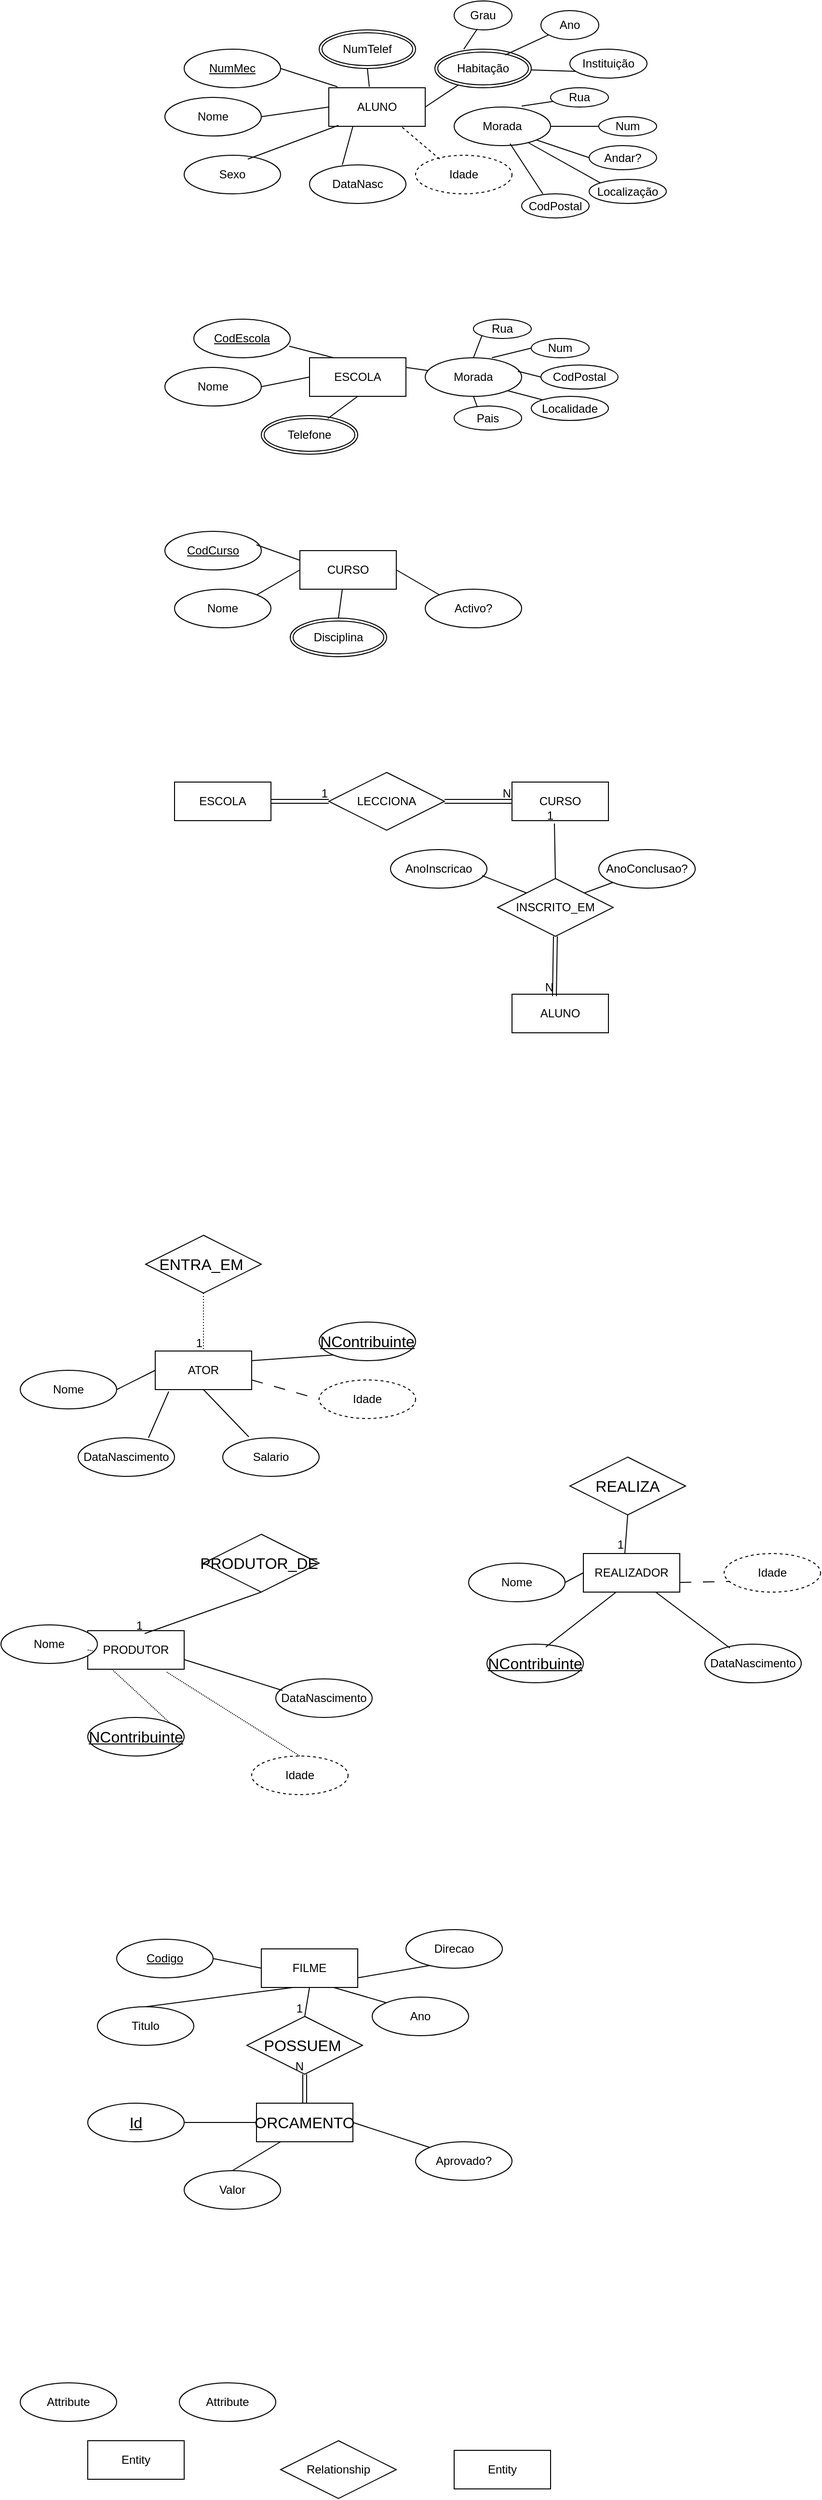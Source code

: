 <mxfile version="24.7.17">
  <diagram name="Página-1" id="747kYmP7P1TnrGPusPLh">
    <mxGraphModel dx="1194" dy="760" grid="1" gridSize="10" guides="1" tooltips="1" connect="1" arrows="1" fold="1" page="1" pageScale="1" pageWidth="827" pageHeight="1169" math="0" shadow="0">
      <root>
        <mxCell id="0" />
        <mxCell id="1" parent="0" />
        <mxCell id="xxD-maHfD_Tf92AxqEWz-1" value="ALUNO" style="whiteSpace=wrap;html=1;align=center;" parent="1" vertex="1">
          <mxGeometry x="350" y="120" width="100" height="40" as="geometry" />
        </mxCell>
        <mxCell id="xxD-maHfD_Tf92AxqEWz-2" value="Nome" style="ellipse;whiteSpace=wrap;html=1;align=center;" parent="1" vertex="1">
          <mxGeometry x="180" y="130" width="100" height="40" as="geometry" />
        </mxCell>
        <mxCell id="xxD-maHfD_Tf92AxqEWz-3" value="NumMec" style="ellipse;whiteSpace=wrap;html=1;align=center;fontStyle=4;" parent="1" vertex="1">
          <mxGeometry x="200" y="80" width="100" height="40" as="geometry" />
        </mxCell>
        <mxCell id="xxD-maHfD_Tf92AxqEWz-5" value="Sexo" style="ellipse;whiteSpace=wrap;html=1;align=center;" parent="1" vertex="1">
          <mxGeometry x="200" y="190" width="100" height="40" as="geometry" />
        </mxCell>
        <mxCell id="xxD-maHfD_Tf92AxqEWz-6" value="DataNasc" style="ellipse;whiteSpace=wrap;html=1;align=center;" parent="1" vertex="1">
          <mxGeometry x="330" y="200" width="100" height="40" as="geometry" />
        </mxCell>
        <mxCell id="xxD-maHfD_Tf92AxqEWz-12" value="" style="endArrow=none;html=1;rounded=0;entryX=0;entryY=0.5;entryDx=0;entryDy=0;exitX=1;exitY=0.5;exitDx=0;exitDy=0;" parent="1" source="xxD-maHfD_Tf92AxqEWz-2" target="xxD-maHfD_Tf92AxqEWz-1" edge="1">
          <mxGeometry relative="1" as="geometry">
            <mxPoint x="260" y="180" as="sourcePoint" />
            <mxPoint x="420" y="180" as="targetPoint" />
          </mxGeometry>
        </mxCell>
        <mxCell id="xxD-maHfD_Tf92AxqEWz-14" value="" style="endArrow=none;html=1;rounded=0;exitX=0.66;exitY=0.1;exitDx=0;exitDy=0;exitPerimeter=0;entryX=0.1;entryY=0.975;entryDx=0;entryDy=0;entryPerimeter=0;" parent="1" source="xxD-maHfD_Tf92AxqEWz-5" target="xxD-maHfD_Tf92AxqEWz-1" edge="1">
          <mxGeometry relative="1" as="geometry">
            <mxPoint x="327.5" y="266" as="sourcePoint" />
            <mxPoint x="472.5" y="220" as="targetPoint" />
          </mxGeometry>
        </mxCell>
        <mxCell id="xxD-maHfD_Tf92AxqEWz-15" value="" style="endArrow=none;html=1;rounded=0;exitX=0.34;exitY=0;exitDx=0;exitDy=0;exitPerimeter=0;entryX=0.25;entryY=1;entryDx=0;entryDy=0;" parent="1" source="xxD-maHfD_Tf92AxqEWz-6" target="xxD-maHfD_Tf92AxqEWz-1" edge="1">
          <mxGeometry relative="1" as="geometry">
            <mxPoint x="519" y="220" as="sourcePoint" />
            <mxPoint x="490" y="140" as="targetPoint" />
          </mxGeometry>
        </mxCell>
        <mxCell id="xxD-maHfD_Tf92AxqEWz-16" value="" style="endArrow=none;html=1;rounded=0;entryX=0.09;entryY=-0.025;entryDx=0;entryDy=0;entryPerimeter=0;exitX=1;exitY=0.5;exitDx=0;exitDy=0;" parent="1" source="xxD-maHfD_Tf92AxqEWz-3" target="xxD-maHfD_Tf92AxqEWz-1" edge="1">
          <mxGeometry relative="1" as="geometry">
            <mxPoint x="260" y="230" as="sourcePoint" />
            <mxPoint x="271" y="150" as="targetPoint" />
          </mxGeometry>
        </mxCell>
        <mxCell id="xxD-maHfD_Tf92AxqEWz-19" value="Idade" style="ellipse;whiteSpace=wrap;html=1;align=center;dashed=1;" parent="1" vertex="1">
          <mxGeometry x="440" y="190" width="100" height="40" as="geometry" />
        </mxCell>
        <mxCell id="xxD-maHfD_Tf92AxqEWz-20" value="" style="endArrow=none;html=1;rounded=0;exitX=0.25;exitY=0.1;exitDx=0;exitDy=0;exitPerimeter=0;entryX=0.75;entryY=1;entryDx=0;entryDy=0;dashed=1;" parent="1" source="xxD-maHfD_Tf92AxqEWz-19" target="xxD-maHfD_Tf92AxqEWz-1" edge="1">
          <mxGeometry relative="1" as="geometry">
            <mxPoint x="470" y="200" as="sourcePoint" />
            <mxPoint x="481" y="160" as="targetPoint" />
          </mxGeometry>
        </mxCell>
        <mxCell id="xxD-maHfD_Tf92AxqEWz-21" value="NumTelef" style="ellipse;shape=doubleEllipse;margin=3;whiteSpace=wrap;html=1;align=center;" parent="1" vertex="1">
          <mxGeometry x="340" y="60" width="100" height="40" as="geometry" />
        </mxCell>
        <mxCell id="xxD-maHfD_Tf92AxqEWz-22" value="" style="endArrow=none;html=1;rounded=0;entryX=0.42;entryY=-0.025;entryDx=0;entryDy=0;entryPerimeter=0;exitX=0.5;exitY=1;exitDx=0;exitDy=0;" parent="1" source="xxD-maHfD_Tf92AxqEWz-21" target="xxD-maHfD_Tf92AxqEWz-1" edge="1">
          <mxGeometry relative="1" as="geometry">
            <mxPoint x="400" y="110" as="sourcePoint" />
            <mxPoint x="459" y="129" as="targetPoint" />
          </mxGeometry>
        </mxCell>
        <mxCell id="xxD-maHfD_Tf92AxqEWz-23" value="Habitação" style="ellipse;shape=doubleEllipse;margin=3;whiteSpace=wrap;html=1;align=center;" parent="1" vertex="1">
          <mxGeometry x="460" y="80" width="100" height="40" as="geometry" />
        </mxCell>
        <mxCell id="xxD-maHfD_Tf92AxqEWz-24" value="Grau" style="ellipse;whiteSpace=wrap;html=1;align=center;" parent="1" vertex="1">
          <mxGeometry x="480" y="30" width="60" height="30" as="geometry" />
        </mxCell>
        <mxCell id="xxD-maHfD_Tf92AxqEWz-25" value="Ano" style="ellipse;whiteSpace=wrap;html=1;align=center;" parent="1" vertex="1">
          <mxGeometry x="570" y="40" width="60" height="30" as="geometry" />
        </mxCell>
        <mxCell id="xxD-maHfD_Tf92AxqEWz-26" value="Instituição" style="ellipse;whiteSpace=wrap;html=1;align=center;" parent="1" vertex="1">
          <mxGeometry x="600" y="80" width="80" height="30" as="geometry" />
        </mxCell>
        <mxCell id="xxD-maHfD_Tf92AxqEWz-28" value="" style="endArrow=none;html=1;rounded=0;exitX=1;exitY=0.5;exitDx=0;exitDy=0;" parent="1" source="xxD-maHfD_Tf92AxqEWz-1" target="xxD-maHfD_Tf92AxqEWz-23" edge="1">
          <mxGeometry relative="1" as="geometry">
            <mxPoint x="466" y="150" as="sourcePoint" />
            <mxPoint x="560" y="115" as="targetPoint" />
          </mxGeometry>
        </mxCell>
        <mxCell id="xxD-maHfD_Tf92AxqEWz-29" value="" style="endArrow=none;html=1;rounded=0;exitX=0.3;exitY=0;exitDx=0;exitDy=0;entryX=0.4;entryY=0.967;entryDx=0;entryDy=0;entryPerimeter=0;exitPerimeter=0;" parent="1" source="xxD-maHfD_Tf92AxqEWz-23" target="xxD-maHfD_Tf92AxqEWz-24" edge="1">
          <mxGeometry relative="1" as="geometry">
            <mxPoint x="500" y="85" as="sourcePoint" />
            <mxPoint x="530" y="62" as="targetPoint" />
          </mxGeometry>
        </mxCell>
        <mxCell id="xxD-maHfD_Tf92AxqEWz-30" value="" style="endArrow=none;html=1;rounded=0;exitX=0.73;exitY=0.15;exitDx=0;exitDy=0;exitPerimeter=0;" parent="1" source="xxD-maHfD_Tf92AxqEWz-23" target="xxD-maHfD_Tf92AxqEWz-25" edge="1">
          <mxGeometry relative="1" as="geometry">
            <mxPoint x="538" y="85" as="sourcePoint" />
            <mxPoint x="560" y="64" as="targetPoint" />
          </mxGeometry>
        </mxCell>
        <mxCell id="xxD-maHfD_Tf92AxqEWz-31" value="" style="endArrow=none;html=1;rounded=0;entryX=0.075;entryY=0.767;entryDx=0;entryDy=0;entryPerimeter=0;" parent="1" source="xxD-maHfD_Tf92AxqEWz-23" target="xxD-maHfD_Tf92AxqEWz-26" edge="1">
          <mxGeometry relative="1" as="geometry">
            <mxPoint x="543" y="135" as="sourcePoint" />
            <mxPoint x="593" y="115" as="targetPoint" />
          </mxGeometry>
        </mxCell>
        <mxCell id="xxD-maHfD_Tf92AxqEWz-32" value="Morada" style="ellipse;whiteSpace=wrap;html=1;align=center;" parent="1" vertex="1">
          <mxGeometry x="480" y="140" width="100" height="40" as="geometry" />
        </mxCell>
        <mxCell id="xxD-maHfD_Tf92AxqEWz-33" value="Rua" style="ellipse;whiteSpace=wrap;html=1;align=center;" parent="1" vertex="1">
          <mxGeometry x="580" y="120" width="60" height="20" as="geometry" />
        </mxCell>
        <mxCell id="xxD-maHfD_Tf92AxqEWz-34" value="Num" style="ellipse;whiteSpace=wrap;html=1;align=center;" parent="1" vertex="1">
          <mxGeometry x="630" y="150" width="60" height="20" as="geometry" />
        </mxCell>
        <mxCell id="xxD-maHfD_Tf92AxqEWz-35" value="Andar?" style="ellipse;whiteSpace=wrap;html=1;align=center;" parent="1" vertex="1">
          <mxGeometry x="620" y="180" width="70" height="25" as="geometry" />
        </mxCell>
        <mxCell id="xxD-maHfD_Tf92AxqEWz-37" value="" style="endArrow=none;html=1;rounded=0;exitX=0.7;exitY=-0.025;exitDx=0;exitDy=0;exitPerimeter=0;" parent="1" source="xxD-maHfD_Tf92AxqEWz-32" target="xxD-maHfD_Tf92AxqEWz-33" edge="1">
          <mxGeometry relative="1" as="geometry">
            <mxPoint x="560" y="148.5" as="sourcePoint" />
            <mxPoint x="588" y="151.5" as="targetPoint" />
          </mxGeometry>
        </mxCell>
        <mxCell id="xxD-maHfD_Tf92AxqEWz-39" value="" style="endArrow=none;html=1;rounded=0;entryX=0;entryY=0.5;entryDx=0;entryDy=0;exitX=1;exitY=0.5;exitDx=0;exitDy=0;" parent="1" source="xxD-maHfD_Tf92AxqEWz-32" target="xxD-maHfD_Tf92AxqEWz-34" edge="1">
          <mxGeometry relative="1" as="geometry">
            <mxPoint x="580" y="167" as="sourcePoint" />
            <mxPoint x="608" y="170" as="targetPoint" />
          </mxGeometry>
        </mxCell>
        <mxCell id="xxD-maHfD_Tf92AxqEWz-40" value="" style="endArrow=none;html=1;rounded=0;entryX=0;entryY=0.5;entryDx=0;entryDy=0;exitX=1;exitY=1;exitDx=0;exitDy=0;" parent="1" source="xxD-maHfD_Tf92AxqEWz-32" target="xxD-maHfD_Tf92AxqEWz-35" edge="1">
          <mxGeometry relative="1" as="geometry">
            <mxPoint x="570" y="177" as="sourcePoint" />
            <mxPoint x="598" y="180" as="targetPoint" />
          </mxGeometry>
        </mxCell>
        <mxCell id="xxD-maHfD_Tf92AxqEWz-41" value="Localização" style="ellipse;whiteSpace=wrap;html=1;align=center;" parent="1" vertex="1">
          <mxGeometry x="620" y="215" width="80" height="25" as="geometry" />
        </mxCell>
        <mxCell id="xxD-maHfD_Tf92AxqEWz-42" value="CodPostal" style="ellipse;whiteSpace=wrap;html=1;align=center;" parent="1" vertex="1">
          <mxGeometry x="550" y="230" width="70" height="25" as="geometry" />
        </mxCell>
        <mxCell id="xxD-maHfD_Tf92AxqEWz-43" value="" style="endArrow=none;html=1;rounded=0;entryX=0;entryY=0;entryDx=0;entryDy=0;exitX=0.77;exitY=0.925;exitDx=0;exitDy=0;exitPerimeter=0;" parent="1" source="xxD-maHfD_Tf92AxqEWz-32" target="xxD-maHfD_Tf92AxqEWz-41" edge="1">
          <mxGeometry relative="1" as="geometry">
            <mxPoint x="557.5" y="181" as="sourcePoint" />
            <mxPoint x="612.5" y="200" as="targetPoint" />
          </mxGeometry>
        </mxCell>
        <mxCell id="xxD-maHfD_Tf92AxqEWz-44" value="" style="endArrow=none;html=1;rounded=0;entryX=0.314;entryY=0;entryDx=0;entryDy=0;exitX=0.58;exitY=0.95;exitDx=0;exitDy=0;exitPerimeter=0;entryPerimeter=0;" parent="1" source="xxD-maHfD_Tf92AxqEWz-32" target="xxD-maHfD_Tf92AxqEWz-42" edge="1">
          <mxGeometry relative="1" as="geometry">
            <mxPoint x="560" y="205" as="sourcePoint" />
            <mxPoint x="615" y="224" as="targetPoint" />
          </mxGeometry>
        </mxCell>
        <mxCell id="xxD-maHfD_Tf92AxqEWz-45" value="ESCOLA" style="whiteSpace=wrap;html=1;align=center;" parent="1" vertex="1">
          <mxGeometry x="330" y="400" width="100" height="40" as="geometry" />
        </mxCell>
        <mxCell id="xxD-maHfD_Tf92AxqEWz-46" value="CodEscola" style="ellipse;whiteSpace=wrap;html=1;align=center;fontStyle=4;" parent="1" vertex="1">
          <mxGeometry x="210" y="360" width="100" height="40" as="geometry" />
        </mxCell>
        <mxCell id="xxD-maHfD_Tf92AxqEWz-47" value="Nome" style="ellipse;whiteSpace=wrap;html=1;align=center;" parent="1" vertex="1">
          <mxGeometry x="180" y="410" width="100" height="40" as="geometry" />
        </mxCell>
        <mxCell id="xxD-maHfD_Tf92AxqEWz-48" value="Telefone" style="ellipse;shape=doubleEllipse;margin=3;whiteSpace=wrap;html=1;align=center;" parent="1" vertex="1">
          <mxGeometry x="280" y="460" width="100" height="40" as="geometry" />
        </mxCell>
        <mxCell id="xxD-maHfD_Tf92AxqEWz-49" value="Morada" style="ellipse;whiteSpace=wrap;html=1;align=center;" parent="1" vertex="1">
          <mxGeometry x="450" y="400" width="100" height="40" as="geometry" />
        </mxCell>
        <mxCell id="xxD-maHfD_Tf92AxqEWz-50" value="Rua" style="ellipse;whiteSpace=wrap;html=1;align=center;" parent="1" vertex="1">
          <mxGeometry x="500" y="360" width="60" height="20" as="geometry" />
        </mxCell>
        <mxCell id="xxD-maHfD_Tf92AxqEWz-51" value="Num" style="ellipse;whiteSpace=wrap;html=1;align=center;" parent="1" vertex="1">
          <mxGeometry x="560" y="380" width="60" height="20" as="geometry" />
        </mxCell>
        <mxCell id="xxD-maHfD_Tf92AxqEWz-52" value="CodPostal" style="ellipse;whiteSpace=wrap;html=1;align=center;" parent="1" vertex="1">
          <mxGeometry x="570" y="407.5" width="80" height="25" as="geometry" />
        </mxCell>
        <mxCell id="xxD-maHfD_Tf92AxqEWz-54" value="Localidade" style="ellipse;whiteSpace=wrap;html=1;align=center;" parent="1" vertex="1">
          <mxGeometry x="560" y="440" width="80" height="25" as="geometry" />
        </mxCell>
        <mxCell id="xxD-maHfD_Tf92AxqEWz-55" value="Pais" style="ellipse;whiteSpace=wrap;html=1;align=center;" parent="1" vertex="1">
          <mxGeometry x="480" y="450" width="70" height="25" as="geometry" />
        </mxCell>
        <mxCell id="xxD-maHfD_Tf92AxqEWz-56" value="CURSO" style="whiteSpace=wrap;html=1;align=center;" parent="1" vertex="1">
          <mxGeometry x="320" y="600" width="100" height="40" as="geometry" />
        </mxCell>
        <mxCell id="xxD-maHfD_Tf92AxqEWz-57" value="CodCurso" style="ellipse;whiteSpace=wrap;html=1;align=center;fontStyle=4;" parent="1" vertex="1">
          <mxGeometry x="180" y="580" width="100" height="40" as="geometry" />
        </mxCell>
        <mxCell id="xxD-maHfD_Tf92AxqEWz-58" value="Nome" style="ellipse;whiteSpace=wrap;html=1;align=center;" parent="1" vertex="1">
          <mxGeometry x="190" y="640" width="100" height="40" as="geometry" />
        </mxCell>
        <mxCell id="xxD-maHfD_Tf92AxqEWz-59" value="Disciplina" style="ellipse;shape=doubleEllipse;margin=3;whiteSpace=wrap;html=1;align=center;" parent="1" vertex="1">
          <mxGeometry x="310" y="670" width="100" height="40" as="geometry" />
        </mxCell>
        <mxCell id="xxD-maHfD_Tf92AxqEWz-60" value="Activo?" style="ellipse;whiteSpace=wrap;html=1;align=center;" parent="1" vertex="1">
          <mxGeometry x="450" y="640" width="100" height="40" as="geometry" />
        </mxCell>
        <mxCell id="xxD-maHfD_Tf92AxqEWz-61" value="" style="endArrow=none;html=1;rounded=0;entryX=0.25;entryY=0;entryDx=0;entryDy=0;exitX=0.99;exitY=0.7;exitDx=0;exitDy=0;exitPerimeter=0;" parent="1" source="xxD-maHfD_Tf92AxqEWz-46" target="xxD-maHfD_Tf92AxqEWz-45" edge="1">
          <mxGeometry relative="1" as="geometry">
            <mxPoint x="190" y="407.5" as="sourcePoint" />
            <mxPoint x="350" y="407.5" as="targetPoint" />
          </mxGeometry>
        </mxCell>
        <mxCell id="xxD-maHfD_Tf92AxqEWz-62" value="" style="endArrow=none;html=1;rounded=0;exitX=1;exitY=0.25;exitDx=0;exitDy=0;" parent="1" source="xxD-maHfD_Tf92AxqEWz-45" target="xxD-maHfD_Tf92AxqEWz-49" edge="1">
          <mxGeometry relative="1" as="geometry">
            <mxPoint x="420" y="420.5" as="sourcePoint" />
            <mxPoint x="466" y="432.5" as="targetPoint" />
          </mxGeometry>
        </mxCell>
        <mxCell id="xxD-maHfD_Tf92AxqEWz-63" value="" style="endArrow=none;html=1;rounded=0;entryX=0.5;entryY=1;entryDx=0;entryDy=0;exitX=0.69;exitY=0.075;exitDx=0;exitDy=0;exitPerimeter=0;" parent="1" source="xxD-maHfD_Tf92AxqEWz-48" target="xxD-maHfD_Tf92AxqEWz-45" edge="1">
          <mxGeometry relative="1" as="geometry">
            <mxPoint x="364" y="456.5" as="sourcePoint" />
            <mxPoint x="410" y="468.5" as="targetPoint" />
          </mxGeometry>
        </mxCell>
        <mxCell id="xxD-maHfD_Tf92AxqEWz-64" value="" style="endArrow=none;html=1;rounded=0;entryX=0;entryY=0.5;entryDx=0;entryDy=0;exitX=1;exitY=0.5;exitDx=0;exitDy=0;" parent="1" source="xxD-maHfD_Tf92AxqEWz-47" target="xxD-maHfD_Tf92AxqEWz-45" edge="1">
          <mxGeometry relative="1" as="geometry">
            <mxPoint x="294" y="432.5" as="sourcePoint" />
            <mxPoint x="340" y="444.5" as="targetPoint" />
            <Array as="points" />
          </mxGeometry>
        </mxCell>
        <mxCell id="xxD-maHfD_Tf92AxqEWz-65" value="" style="endArrow=none;html=1;rounded=0;exitX=0;exitY=1;exitDx=0;exitDy=0;entryX=0.5;entryY=0;entryDx=0;entryDy=0;" parent="1" source="xxD-maHfD_Tf92AxqEWz-50" target="xxD-maHfD_Tf92AxqEWz-49" edge="1">
          <mxGeometry relative="1" as="geometry">
            <mxPoint x="488.5" y="388.5" as="sourcePoint" />
            <mxPoint x="511.5" y="391.5" as="targetPoint" />
          </mxGeometry>
        </mxCell>
        <mxCell id="xxD-maHfD_Tf92AxqEWz-66" value="" style="endArrow=none;html=1;rounded=0;exitX=0.5;exitY=1;exitDx=0;exitDy=0;entryX=0.343;entryY=0.04;entryDx=0;entryDy=0;entryPerimeter=0;" parent="1" source="xxD-maHfD_Tf92AxqEWz-49" target="xxD-maHfD_Tf92AxqEWz-55" edge="1">
          <mxGeometry relative="1" as="geometry">
            <mxPoint x="480" y="447" as="sourcePoint" />
            <mxPoint x="503" y="450" as="targetPoint" />
          </mxGeometry>
        </mxCell>
        <mxCell id="xxD-maHfD_Tf92AxqEWz-67" value="" style="endArrow=none;html=1;rounded=0;exitX=0;exitY=0.5;exitDx=0;exitDy=0;entryX=0.69;entryY=0;entryDx=0;entryDy=0;entryPerimeter=0;" parent="1" source="xxD-maHfD_Tf92AxqEWz-51" target="xxD-maHfD_Tf92AxqEWz-49" edge="1">
          <mxGeometry relative="1" as="geometry">
            <mxPoint x="519" y="387" as="sourcePoint" />
            <mxPoint x="510" y="410" as="targetPoint" />
          </mxGeometry>
        </mxCell>
        <mxCell id="xxD-maHfD_Tf92AxqEWz-68" value="" style="endArrow=none;html=1;rounded=0;exitX=0;exitY=0.5;exitDx=0;exitDy=0;entryX=0.96;entryY=0.35;entryDx=0;entryDy=0;entryPerimeter=0;" parent="1" source="xxD-maHfD_Tf92AxqEWz-52" target="xxD-maHfD_Tf92AxqEWz-49" edge="1">
          <mxGeometry relative="1" as="geometry">
            <mxPoint x="570" y="400" as="sourcePoint" />
            <mxPoint x="529" y="410" as="targetPoint" />
          </mxGeometry>
        </mxCell>
        <mxCell id="xxD-maHfD_Tf92AxqEWz-69" value="" style="endArrow=none;html=1;rounded=0;exitX=0;exitY=0;exitDx=0;exitDy=0;entryX=1;entryY=1;entryDx=0;entryDy=0;" parent="1" source="xxD-maHfD_Tf92AxqEWz-54" target="xxD-maHfD_Tf92AxqEWz-49" edge="1">
          <mxGeometry relative="1" as="geometry">
            <mxPoint x="580" y="430" as="sourcePoint" />
            <mxPoint x="556" y="424" as="targetPoint" />
          </mxGeometry>
        </mxCell>
        <mxCell id="xxD-maHfD_Tf92AxqEWz-70" value="" style="endArrow=none;html=1;rounded=0;entryX=0;entryY=0.25;entryDx=0;entryDy=0;exitX=0.95;exitY=0.35;exitDx=0;exitDy=0;exitPerimeter=0;" parent="1" source="xxD-maHfD_Tf92AxqEWz-57" target="xxD-maHfD_Tf92AxqEWz-56" edge="1">
          <mxGeometry relative="1" as="geometry">
            <mxPoint x="280" y="600" as="sourcePoint" />
            <mxPoint x="330" y="590" as="targetPoint" />
            <Array as="points" />
          </mxGeometry>
        </mxCell>
        <mxCell id="xxD-maHfD_Tf92AxqEWz-71" value="" style="endArrow=none;html=1;rounded=0;entryX=0;entryY=0.5;entryDx=0;entryDy=0;exitX=1;exitY=0;exitDx=0;exitDy=0;" parent="1" source="xxD-maHfD_Tf92AxqEWz-58" target="xxD-maHfD_Tf92AxqEWz-56" edge="1">
          <mxGeometry relative="1" as="geometry">
            <mxPoint x="285" y="604" as="sourcePoint" />
            <mxPoint x="330" y="620" as="targetPoint" />
            <Array as="points" />
          </mxGeometry>
        </mxCell>
        <mxCell id="xxD-maHfD_Tf92AxqEWz-72" value="" style="endArrow=none;html=1;rounded=0;entryX=0.44;entryY=1;entryDx=0;entryDy=0;exitX=0.5;exitY=0;exitDx=0;exitDy=0;entryPerimeter=0;" parent="1" source="xxD-maHfD_Tf92AxqEWz-59" target="xxD-maHfD_Tf92AxqEWz-56" edge="1">
          <mxGeometry relative="1" as="geometry">
            <mxPoint x="285" y="656" as="sourcePoint" />
            <mxPoint x="330" y="630" as="targetPoint" />
            <Array as="points" />
          </mxGeometry>
        </mxCell>
        <mxCell id="xxD-maHfD_Tf92AxqEWz-73" value="" style="endArrow=none;html=1;rounded=0;entryX=1;entryY=0.5;entryDx=0;entryDy=0;" parent="1" target="xxD-maHfD_Tf92AxqEWz-56" edge="1">
          <mxGeometry relative="1" as="geometry">
            <mxPoint x="465" y="646" as="sourcePoint" />
            <mxPoint x="374" y="650" as="targetPoint" />
            <Array as="points" />
          </mxGeometry>
        </mxCell>
        <mxCell id="IsU2ZAJ53OdZVp_Fnoo3-3" value="CURSO" style="whiteSpace=wrap;html=1;align=center;" parent="1" vertex="1">
          <mxGeometry x="540" y="840" width="100" height="40" as="geometry" />
        </mxCell>
        <mxCell id="IsU2ZAJ53OdZVp_Fnoo3-4" value="ESCOLA" style="whiteSpace=wrap;html=1;align=center;" parent="1" vertex="1">
          <mxGeometry x="190" y="840" width="100" height="40" as="geometry" />
        </mxCell>
        <mxCell id="IsU2ZAJ53OdZVp_Fnoo3-5" value="LECCIONA" style="shape=rhombus;perimeter=rhombusPerimeter;whiteSpace=wrap;html=1;align=center;" parent="1" vertex="1">
          <mxGeometry x="350" y="830" width="120" height="60" as="geometry" />
        </mxCell>
        <mxCell id="IsU2ZAJ53OdZVp_Fnoo3-6" value="INSCRITO_EM" style="shape=rhombus;perimeter=rhombusPerimeter;whiteSpace=wrap;html=1;align=center;" parent="1" vertex="1">
          <mxGeometry x="525" y="940" width="120" height="60" as="geometry" />
        </mxCell>
        <mxCell id="IsU2ZAJ53OdZVp_Fnoo3-7" value="AnoInscricao" style="ellipse;whiteSpace=wrap;html=1;align=center;" parent="1" vertex="1">
          <mxGeometry x="414" y="910" width="100" height="40" as="geometry" />
        </mxCell>
        <mxCell id="IsU2ZAJ53OdZVp_Fnoo3-8" value="AnoConclusao?" style="ellipse;whiteSpace=wrap;html=1;align=center;" parent="1" vertex="1">
          <mxGeometry x="630" y="910" width="100" height="40" as="geometry" />
        </mxCell>
        <mxCell id="IsU2ZAJ53OdZVp_Fnoo3-9" value="ALUNO" style="whiteSpace=wrap;html=1;align=center;" parent="1" vertex="1">
          <mxGeometry x="540" y="1060" width="100" height="40" as="geometry" />
        </mxCell>
        <mxCell id="IsU2ZAJ53OdZVp_Fnoo3-10" value="" style="endArrow=none;html=1;rounded=0;entryX=0;entryY=0;entryDx=0;entryDy=0;exitX=0.95;exitY=0.675;exitDx=0;exitDy=0;exitPerimeter=0;" parent="1" source="IsU2ZAJ53OdZVp_Fnoo3-7" target="IsU2ZAJ53OdZVp_Fnoo3-6" edge="1">
          <mxGeometry relative="1" as="geometry">
            <mxPoint x="500" y="966" as="sourcePoint" />
            <mxPoint x="545" y="940" as="targetPoint" />
            <Array as="points" />
          </mxGeometry>
        </mxCell>
        <mxCell id="IsU2ZAJ53OdZVp_Fnoo3-11" value="" style="endArrow=none;html=1;rounded=0;entryX=0;entryY=1;entryDx=0;entryDy=0;exitX=1;exitY=0;exitDx=0;exitDy=0;" parent="1" source="IsU2ZAJ53OdZVp_Fnoo3-6" target="IsU2ZAJ53OdZVp_Fnoo3-8" edge="1">
          <mxGeometry relative="1" as="geometry">
            <mxPoint x="620" y="950" as="sourcePoint" />
            <mxPoint x="695" y="965" as="targetPoint" />
            <Array as="points" />
          </mxGeometry>
        </mxCell>
        <mxCell id="IsU2ZAJ53OdZVp_Fnoo3-17" value="" style="shape=link;html=1;rounded=0;exitX=0.5;exitY=1;exitDx=0;exitDy=0;entryX=0.44;entryY=0.05;entryDx=0;entryDy=0;entryPerimeter=0;" parent="1" source="IsU2ZAJ53OdZVp_Fnoo3-6" target="IsU2ZAJ53OdZVp_Fnoo3-9" edge="1">
          <mxGeometry relative="1" as="geometry">
            <mxPoint x="620" y="1000" as="sourcePoint" />
            <mxPoint x="585" y="1060" as="targetPoint" />
          </mxGeometry>
        </mxCell>
        <mxCell id="IsU2ZAJ53OdZVp_Fnoo3-18" value="N" style="resizable=0;html=1;whiteSpace=wrap;align=right;verticalAlign=bottom;" parent="IsU2ZAJ53OdZVp_Fnoo3-17" connectable="0" vertex="1">
          <mxGeometry x="1" relative="1" as="geometry" />
        </mxCell>
        <mxCell id="IsU2ZAJ53OdZVp_Fnoo3-21" value="" style="shape=link;html=1;rounded=0;exitX=1;exitY=0.5;exitDx=0;exitDy=0;entryX=0;entryY=0.5;entryDx=0;entryDy=0;" parent="1" source="IsU2ZAJ53OdZVp_Fnoo3-4" target="IsU2ZAJ53OdZVp_Fnoo3-5" edge="1">
          <mxGeometry relative="1" as="geometry">
            <mxPoint x="280" y="859.5" as="sourcePoint" />
            <mxPoint x="350" y="860" as="targetPoint" />
          </mxGeometry>
        </mxCell>
        <mxCell id="IsU2ZAJ53OdZVp_Fnoo3-22" value="1" style="resizable=0;html=1;whiteSpace=wrap;align=right;verticalAlign=bottom;" parent="IsU2ZAJ53OdZVp_Fnoo3-21" connectable="0" vertex="1">
          <mxGeometry x="1" relative="1" as="geometry" />
        </mxCell>
        <mxCell id="IsU2ZAJ53OdZVp_Fnoo3-23" value="" style="endArrow=none;html=1;rounded=0;exitX=0.5;exitY=0;exitDx=0;exitDy=0;entryX=0.44;entryY=1.075;entryDx=0;entryDy=0;entryPerimeter=0;" parent="1" source="IsU2ZAJ53OdZVp_Fnoo3-6" target="IsU2ZAJ53OdZVp_Fnoo3-3" edge="1">
          <mxGeometry relative="1" as="geometry">
            <mxPoint x="589.5" y="950" as="sourcePoint" />
            <mxPoint x="600" y="900" as="targetPoint" />
          </mxGeometry>
        </mxCell>
        <mxCell id="IsU2ZAJ53OdZVp_Fnoo3-24" value="1" style="resizable=0;html=1;whiteSpace=wrap;align=right;verticalAlign=bottom;" parent="IsU2ZAJ53OdZVp_Fnoo3-23" connectable="0" vertex="1">
          <mxGeometry x="1" relative="1" as="geometry" />
        </mxCell>
        <mxCell id="IsU2ZAJ53OdZVp_Fnoo3-25" value="" style="shape=link;html=1;rounded=0;entryX=0;entryY=0.5;entryDx=0;entryDy=0;exitX=1;exitY=0.5;exitDx=0;exitDy=0;" parent="1" source="IsU2ZAJ53OdZVp_Fnoo3-5" target="IsU2ZAJ53OdZVp_Fnoo3-3" edge="1">
          <mxGeometry relative="1" as="geometry">
            <mxPoint x="475" y="859.5" as="sourcePoint" />
            <mxPoint x="545" y="859.5" as="targetPoint" />
          </mxGeometry>
        </mxCell>
        <mxCell id="IsU2ZAJ53OdZVp_Fnoo3-26" value="N" style="resizable=0;html=1;whiteSpace=wrap;align=right;verticalAlign=bottom;" parent="IsU2ZAJ53OdZVp_Fnoo3-25" connectable="0" vertex="1">
          <mxGeometry x="1" relative="1" as="geometry" />
        </mxCell>
        <mxCell id="2q9RlawwMdvLMFqFtmvz-1" value="FILME" style="whiteSpace=wrap;html=1;align=center;" parent="1" vertex="1">
          <mxGeometry x="280" y="2050" width="100" height="40" as="geometry" />
        </mxCell>
        <mxCell id="2q9RlawwMdvLMFqFtmvz-2" value="Codigo" style="ellipse;whiteSpace=wrap;html=1;align=center;fontStyle=4;" parent="1" vertex="1">
          <mxGeometry x="130" y="2040" width="100" height="40" as="geometry" />
        </mxCell>
        <mxCell id="2q9RlawwMdvLMFqFtmvz-3" value="Titulo" style="ellipse;whiteSpace=wrap;html=1;align=center;" parent="1" vertex="1">
          <mxGeometry x="110" y="2110" width="100" height="40" as="geometry" />
        </mxCell>
        <mxCell id="2q9RlawwMdvLMFqFtmvz-4" value="Ano" style="ellipse;whiteSpace=wrap;html=1;align=center;" parent="1" vertex="1">
          <mxGeometry x="395" y="2100" width="100" height="40" as="geometry" />
        </mxCell>
        <mxCell id="2q9RlawwMdvLMFqFtmvz-6" value="ATOR" style="whiteSpace=wrap;html=1;align=center;" parent="1" vertex="1">
          <mxGeometry x="170" y="1430" width="100" height="40" as="geometry" />
        </mxCell>
        <mxCell id="2q9RlawwMdvLMFqFtmvz-8" value="Salario" style="ellipse;whiteSpace=wrap;html=1;align=center;" parent="1" vertex="1">
          <mxGeometry x="240" y="1520" width="100" height="40" as="geometry" />
        </mxCell>
        <mxCell id="2q9RlawwMdvLMFqFtmvz-9" value="DataNascimento" style="ellipse;whiteSpace=wrap;html=1;align=center;" parent="1" vertex="1">
          <mxGeometry x="90" y="1520" width="100" height="40" as="geometry" />
        </mxCell>
        <mxCell id="2q9RlawwMdvLMFqFtmvz-10" value="Nome" style="ellipse;whiteSpace=wrap;html=1;align=center;" parent="1" vertex="1">
          <mxGeometry x="30" y="1450" width="100" height="40" as="geometry" />
        </mxCell>
        <mxCell id="2q9RlawwMdvLMFqFtmvz-11" value="Idade" style="ellipse;whiteSpace=wrap;html=1;align=center;dashed=1;" parent="1" vertex="1">
          <mxGeometry x="340" y="1460" width="100" height="40" as="geometry" />
        </mxCell>
        <mxCell id="2q9RlawwMdvLMFqFtmvz-12" value="&lt;u&gt;&lt;span style=&quot;font-size:12.0pt;font-family:&amp;quot;Calibri&amp;quot;,sans-serif;&lt;br/&gt;mso-fareast-font-family:Calibri;mso-ansi-language:PT;mso-fareast-language:PT;&lt;br/&gt;mso-bidi-language:AR-SA&quot;&gt;NContribuinte&lt;/span&gt;&lt;/u&gt;" style="ellipse;whiteSpace=wrap;html=1;align=center;fontStyle=4;" parent="1" vertex="1">
          <mxGeometry x="340" y="1400" width="100" height="40" as="geometry" />
        </mxCell>
        <mxCell id="2q9RlawwMdvLMFqFtmvz-13" value="" style="endArrow=none;html=1;rounded=0;exitX=0;exitY=0.5;exitDx=0;exitDy=0;entryX=1;entryY=0.5;entryDx=0;entryDy=0;" parent="1" source="2q9RlawwMdvLMFqFtmvz-6" target="2q9RlawwMdvLMFqFtmvz-10" edge="1">
          <mxGeometry relative="1" as="geometry">
            <mxPoint x="330" y="1440" as="sourcePoint" />
            <mxPoint x="490" y="1440" as="targetPoint" />
          </mxGeometry>
        </mxCell>
        <mxCell id="2q9RlawwMdvLMFqFtmvz-14" value="" style="endArrow=none;html=1;rounded=0;exitX=0.14;exitY=1.05;exitDx=0;exitDy=0;entryX=0.73;entryY=0;entryDx=0;entryDy=0;exitPerimeter=0;entryPerimeter=0;" parent="1" source="2q9RlawwMdvLMFqFtmvz-6" target="2q9RlawwMdvLMFqFtmvz-9" edge="1">
          <mxGeometry relative="1" as="geometry">
            <mxPoint x="180" y="1470" as="sourcePoint" />
            <mxPoint x="140" y="1480" as="targetPoint" />
          </mxGeometry>
        </mxCell>
        <mxCell id="2q9RlawwMdvLMFqFtmvz-15" value="" style="endArrow=none;html=1;rounded=0;exitX=0.5;exitY=1;exitDx=0;exitDy=0;entryX=0.27;entryY=-0.025;entryDx=0;entryDy=0;entryPerimeter=0;" parent="1" source="2q9RlawwMdvLMFqFtmvz-6" target="2q9RlawwMdvLMFqFtmvz-8" edge="1">
          <mxGeometry relative="1" as="geometry">
            <mxPoint x="194" y="1492" as="sourcePoint" />
            <mxPoint x="173" y="1530" as="targetPoint" />
          </mxGeometry>
        </mxCell>
        <mxCell id="2q9RlawwMdvLMFqFtmvz-16" value="" style="endArrow=none;html=1;rounded=0;exitX=1;exitY=0.75;exitDx=0;exitDy=0;entryX=0;entryY=0.5;entryDx=0;entryDy=0;dashed=1;dashPattern=12 12;" parent="1" source="2q9RlawwMdvLMFqFtmvz-6" target="2q9RlawwMdvLMFqFtmvz-11" edge="1">
          <mxGeometry relative="1" as="geometry">
            <mxPoint x="204" y="1502" as="sourcePoint" />
            <mxPoint x="183" y="1540" as="targetPoint" />
          </mxGeometry>
        </mxCell>
        <mxCell id="2q9RlawwMdvLMFqFtmvz-17" value="" style="endArrow=none;html=1;rounded=0;exitX=1;exitY=0.25;exitDx=0;exitDy=0;entryX=0;entryY=1;entryDx=0;entryDy=0;" parent="1" source="2q9RlawwMdvLMFqFtmvz-6" target="2q9RlawwMdvLMFqFtmvz-12" edge="1">
          <mxGeometry relative="1" as="geometry">
            <mxPoint x="280" y="1480" as="sourcePoint" />
            <mxPoint x="350" y="1490" as="targetPoint" />
          </mxGeometry>
        </mxCell>
        <mxCell id="2q9RlawwMdvLMFqFtmvz-18" value="" style="endArrow=none;html=1;rounded=0;exitX=0.33;exitY=1;exitDx=0;exitDy=0;exitPerimeter=0;entryX=0.5;entryY=0;entryDx=0;entryDy=0;" parent="1" source="2q9RlawwMdvLMFqFtmvz-1" target="2q9RlawwMdvLMFqFtmvz-3" edge="1">
          <mxGeometry relative="1" as="geometry">
            <mxPoint x="330" y="1440" as="sourcePoint" />
            <mxPoint x="490" y="1440" as="targetPoint" />
          </mxGeometry>
        </mxCell>
        <mxCell id="2q9RlawwMdvLMFqFtmvz-19" value="" style="endArrow=none;html=1;rounded=0;exitX=0;exitY=0.5;exitDx=0;exitDy=0;entryX=1;entryY=0.5;entryDx=0;entryDy=0;" parent="1" source="2q9RlawwMdvLMFqFtmvz-1" target="2q9RlawwMdvLMFqFtmvz-2" edge="1">
          <mxGeometry relative="1" as="geometry">
            <mxPoint x="213" y="1260" as="sourcePoint" />
            <mxPoint x="220" y="1290" as="targetPoint" />
          </mxGeometry>
        </mxCell>
        <mxCell id="2q9RlawwMdvLMFqFtmvz-21" value="" style="endArrow=none;html=1;rounded=0;exitX=1;exitY=0.75;exitDx=0;exitDy=0;entryX=0.26;entryY=0.925;entryDx=0;entryDy=0;entryPerimeter=0;" parent="1" source="2q9RlawwMdvLMFqFtmvz-1" target="2q9RlawwMdvLMFqFtmvz-5" edge="1">
          <mxGeometry relative="1" as="geometry">
            <mxPoint x="263" y="1262" as="sourcePoint" />
            <mxPoint x="313" y="1283" as="targetPoint" />
          </mxGeometry>
        </mxCell>
        <mxCell id="2q9RlawwMdvLMFqFtmvz-22" value="REALIZADOR" style="whiteSpace=wrap;html=1;align=center;" parent="1" vertex="1">
          <mxGeometry x="614" y="1640" width="100" height="40" as="geometry" />
        </mxCell>
        <mxCell id="2q9RlawwMdvLMFqFtmvz-23" value="Nome" style="ellipse;whiteSpace=wrap;html=1;align=center;" parent="1" vertex="1">
          <mxGeometry x="495" y="1650" width="100" height="40" as="geometry" />
        </mxCell>
        <mxCell id="2q9RlawwMdvLMFqFtmvz-24" value="&lt;u&gt;&lt;span style=&quot;font-size: 12pt; font-family: Calibri, sans-serif;&quot;&gt;NContribuinte&lt;/span&gt;&lt;/u&gt;" style="ellipse;whiteSpace=wrap;html=1;align=center;fontStyle=4;" parent="1" vertex="1">
          <mxGeometry x="514" y="1734" width="100" height="40" as="geometry" />
        </mxCell>
        <mxCell id="2q9RlawwMdvLMFqFtmvz-25" value="DataNascimento" style="ellipse;whiteSpace=wrap;html=1;align=center;" parent="1" vertex="1">
          <mxGeometry x="740" y="1734" width="100" height="40" as="geometry" />
        </mxCell>
        <mxCell id="2q9RlawwMdvLMFqFtmvz-26" value="Idade" style="ellipse;whiteSpace=wrap;html=1;align=center;dashed=1;" parent="1" vertex="1">
          <mxGeometry x="760" y="1640" width="100" height="40" as="geometry" />
        </mxCell>
        <mxCell id="2q9RlawwMdvLMFqFtmvz-27" value="" style="endArrow=none;html=1;rounded=0;exitX=0.34;exitY=1;exitDx=0;exitDy=0;exitPerimeter=0;entryX=0.61;entryY=0.075;entryDx=0;entryDy=0;entryPerimeter=0;" parent="1" source="2q9RlawwMdvLMFqFtmvz-22" target="2q9RlawwMdvLMFqFtmvz-24" edge="1">
          <mxGeometry relative="1" as="geometry">
            <mxPoint x="330" y="2040" as="sourcePoint" />
            <mxPoint x="490" y="2040" as="targetPoint" />
          </mxGeometry>
        </mxCell>
        <mxCell id="2q9RlawwMdvLMFqFtmvz-28" value="" style="endArrow=none;html=1;rounded=0;exitX=0;exitY=0.5;exitDx=0;exitDy=0;entryX=1;entryY=0.5;entryDx=0;entryDy=0;" parent="1" source="2q9RlawwMdvLMFqFtmvz-22" target="2q9RlawwMdvLMFqFtmvz-23" edge="1">
          <mxGeometry relative="1" as="geometry">
            <mxPoint x="274" y="1710" as="sourcePoint" />
            <mxPoint x="251" y="1747" as="targetPoint" />
          </mxGeometry>
        </mxCell>
        <mxCell id="2q9RlawwMdvLMFqFtmvz-29" value="" style="endArrow=none;html=1;rounded=0;exitX=0.75;exitY=1;exitDx=0;exitDy=0;entryX=0.26;entryY=0.1;entryDx=0;entryDy=0;entryPerimeter=0;" parent="1" source="2q9RlawwMdvLMFqFtmvz-22" target="2q9RlawwMdvLMFqFtmvz-25" edge="1">
          <mxGeometry relative="1" as="geometry">
            <mxPoint x="240" y="1690" as="sourcePoint" />
            <mxPoint x="190" y="1690" as="targetPoint" />
          </mxGeometry>
        </mxCell>
        <mxCell id="2q9RlawwMdvLMFqFtmvz-30" value="" style="endArrow=none;html=1;rounded=0;exitX=1;exitY=0.75;exitDx=0;exitDy=0;entryX=0.05;entryY=0.725;entryDx=0;entryDy=0;entryPerimeter=0;dashed=1;dashPattern=12 12;" parent="1" source="2q9RlawwMdvLMFqFtmvz-22" target="2q9RlawwMdvLMFqFtmvz-26" edge="1">
          <mxGeometry relative="1" as="geometry">
            <mxPoint x="315" y="1710" as="sourcePoint" />
            <mxPoint x="356" y="1748" as="targetPoint" />
          </mxGeometry>
        </mxCell>
        <mxCell id="2q9RlawwMdvLMFqFtmvz-31" value="PRODUTOR" style="whiteSpace=wrap;html=1;align=center;" parent="1" vertex="1">
          <mxGeometry x="100" y="1720" width="100" height="40" as="geometry" />
        </mxCell>
        <mxCell id="2q9RlawwMdvLMFqFtmvz-32" value="Nome" style="ellipse;whiteSpace=wrap;html=1;align=center;" parent="1" vertex="1">
          <mxGeometry x="10" y="1714" width="100" height="40" as="geometry" />
        </mxCell>
        <mxCell id="2q9RlawwMdvLMFqFtmvz-33" value="&lt;span id=&quot;docs-internal-guid-3c5382f5-7fff-d88d-4ff9-55db746cc801&quot;&gt;&lt;span style=&quot;font-size: 12pt; font-family: Calibri, sans-serif; background-color: transparent; font-variant-numeric: normal; font-variant-east-asian: normal; font-variant-alternates: normal; font-variant-position: normal; text-decoration-skip-ink: none; vertical-align: baseline; white-space-collapse: preserve;&quot;&gt;NContribuinte&lt;/span&gt;&lt;/span&gt;" style="ellipse;whiteSpace=wrap;html=1;align=center;fontStyle=4;" parent="1" vertex="1">
          <mxGeometry x="100" y="1810" width="100" height="40" as="geometry" />
        </mxCell>
        <mxCell id="2q9RlawwMdvLMFqFtmvz-34" value="Idade" style="ellipse;whiteSpace=wrap;html=1;align=center;dashed=1;" parent="1" vertex="1">
          <mxGeometry x="270" y="1850" width="100" height="40" as="geometry" />
        </mxCell>
        <mxCell id="2q9RlawwMdvLMFqFtmvz-35" value="DataNascimento" style="ellipse;whiteSpace=wrap;html=1;align=center;" parent="1" vertex="1">
          <mxGeometry x="295" y="1770" width="100" height="40" as="geometry" />
        </mxCell>
        <mxCell id="2q9RlawwMdvLMFqFtmvz-36" value="" style="endArrow=none;html=1;rounded=0;exitX=1;exitY=0.75;exitDx=0;exitDy=0;entryX=0.07;entryY=0.3;entryDx=0;entryDy=0;entryPerimeter=0;" parent="1" source="2q9RlawwMdvLMFqFtmvz-31" target="2q9RlawwMdvLMFqFtmvz-35" edge="1">
          <mxGeometry relative="1" as="geometry">
            <mxPoint x="330" y="1940" as="sourcePoint" />
            <mxPoint x="490" y="1940" as="targetPoint" />
          </mxGeometry>
        </mxCell>
        <mxCell id="2q9RlawwMdvLMFqFtmvz-38" value="" style="endArrow=none;html=1;rounded=0;exitX=0.82;exitY=1.075;exitDx=0;exitDy=0;exitPerimeter=0;entryX=0.5;entryY=0;entryDx=0;entryDy=0;dashed=1;dashPattern=1 1;" parent="1" source="2q9RlawwMdvLMFqFtmvz-31" target="2q9RlawwMdvLMFqFtmvz-34" edge="1">
          <mxGeometry relative="1" as="geometry">
            <mxPoint x="330" y="1940" as="sourcePoint" />
            <mxPoint x="490" y="1940" as="targetPoint" />
          </mxGeometry>
        </mxCell>
        <mxCell id="2q9RlawwMdvLMFqFtmvz-39" value="" style="endArrow=none;html=1;rounded=0;exitX=0.25;exitY=1;exitDx=0;exitDy=0;entryX=1;entryY=0;entryDx=0;entryDy=0;dashed=1;dashPattern=1 1;" parent="1" source="2q9RlawwMdvLMFqFtmvz-31" target="2q9RlawwMdvLMFqFtmvz-33" edge="1">
          <mxGeometry relative="1" as="geometry">
            <mxPoint x="272" y="1973" as="sourcePoint" />
            <mxPoint x="330" y="2000" as="targetPoint" />
          </mxGeometry>
        </mxCell>
        <mxCell id="2q9RlawwMdvLMFqFtmvz-40" value="" style="endArrow=none;html=1;rounded=0;exitX=0;exitY=0.5;exitDx=0;exitDy=0;dashed=1;dashPattern=1 1;" parent="1" source="2q9RlawwMdvLMFqFtmvz-31" target="2q9RlawwMdvLMFqFtmvz-32" edge="1">
          <mxGeometry relative="1" as="geometry">
            <mxPoint x="215" y="1970" as="sourcePoint" />
            <mxPoint x="215" y="2006" as="targetPoint" />
          </mxGeometry>
        </mxCell>
        <mxCell id="2q9RlawwMdvLMFqFtmvz-41" value="&lt;span id=&quot;docs-internal-guid-08878c33-7fff-b8fe-e34d-17da2a507b81&quot;&gt;&lt;span style=&quot;font-size: 12pt; font-family: Calibri, sans-serif; background-color: transparent; font-variant-numeric: normal; font-variant-east-asian: normal; font-variant-alternates: normal; font-variant-position: normal; vertical-align: baseline; white-space-collapse: preserve;&quot;&gt;ORCAMENTO &lt;/span&gt;&lt;/span&gt;" style="whiteSpace=wrap;html=1;align=center;" parent="1" vertex="1">
          <mxGeometry x="275" y="2210" width="100" height="40" as="geometry" />
        </mxCell>
        <mxCell id="2q9RlawwMdvLMFqFtmvz-42" value="&lt;span id=&quot;docs-internal-guid-64f6507a-7fff-e7ae-09b3-e15a75af1295&quot;&gt;&lt;span style=&quot;font-size: 12pt; font-family: Calibri, sans-serif; background-color: transparent; font-variant-numeric: normal; font-variant-east-asian: normal; font-variant-alternates: normal; font-variant-position: normal; text-decoration-skip-ink: none; vertical-align: baseline; white-space-collapse: preserve;&quot;&gt;Id&lt;/span&gt;&lt;/span&gt;" style="ellipse;whiteSpace=wrap;html=1;align=center;fontStyle=4;" parent="1" vertex="1">
          <mxGeometry x="100" y="2210" width="100" height="40" as="geometry" />
        </mxCell>
        <mxCell id="2q9RlawwMdvLMFqFtmvz-43" value="Valor" style="ellipse;whiteSpace=wrap;html=1;align=center;" parent="1" vertex="1">
          <mxGeometry x="200" y="2280" width="100" height="40" as="geometry" />
        </mxCell>
        <mxCell id="2q9RlawwMdvLMFqFtmvz-44" value="Aprovado?" style="ellipse;whiteSpace=wrap;html=1;align=center;" parent="1" vertex="1">
          <mxGeometry x="440" y="2250" width="100" height="40" as="geometry" />
        </mxCell>
        <mxCell id="2q9RlawwMdvLMFqFtmvz-45" value="" style="endArrow=none;html=1;rounded=0;exitX=0;exitY=0.5;exitDx=0;exitDy=0;entryX=1;entryY=0.5;entryDx=0;entryDy=0;" parent="1" source="2q9RlawwMdvLMFqFtmvz-41" target="2q9RlawwMdvLMFqFtmvz-42" edge="1">
          <mxGeometry relative="1" as="geometry">
            <mxPoint x="330" y="2040" as="sourcePoint" />
            <mxPoint x="490" y="2040" as="targetPoint" />
          </mxGeometry>
        </mxCell>
        <mxCell id="2q9RlawwMdvLMFqFtmvz-46" value="" style="endArrow=none;html=1;rounded=0;exitX=0.25;exitY=1;exitDx=0;exitDy=0;entryX=0.5;entryY=0;entryDx=0;entryDy=0;" parent="1" source="2q9RlawwMdvLMFqFtmvz-41" target="2q9RlawwMdvLMFqFtmvz-43" edge="1">
          <mxGeometry relative="1" as="geometry">
            <mxPoint x="170" y="2190" as="sourcePoint" />
            <mxPoint x="150" y="2190" as="targetPoint" />
          </mxGeometry>
        </mxCell>
        <mxCell id="2q9RlawwMdvLMFqFtmvz-47" value="" style="endArrow=none;html=1;rounded=0;exitX=1;exitY=0.5;exitDx=0;exitDy=0;entryX=0;entryY=0;entryDx=0;entryDy=0;" parent="1" source="2q9RlawwMdvLMFqFtmvz-41" target="2q9RlawwMdvLMFqFtmvz-44" edge="1">
          <mxGeometry relative="1" as="geometry">
            <mxPoint x="195" y="2210" as="sourcePoint" />
            <mxPoint x="200" y="2230" as="targetPoint" />
          </mxGeometry>
        </mxCell>
        <mxCell id="2q9RlawwMdvLMFqFtmvz-48" value="&lt;span style=&quot;font-size:12.0pt;font-family:&amp;quot;Calibri&amp;quot;,sans-serif;&lt;br/&gt;mso-fareast-font-family:Calibri;mso-ansi-language:PT;mso-fareast-language:PT;&lt;br/&gt;mso-bidi-language:AR-SA&quot;&gt;ENTRA_EM&amp;nbsp;&lt;/span&gt;" style="shape=rhombus;perimeter=rhombusPerimeter;whiteSpace=wrap;html=1;align=center;" parent="1" vertex="1">
          <mxGeometry x="160" y="1310" width="120" height="60" as="geometry" />
        </mxCell>
        <mxCell id="2q9RlawwMdvLMFqFtmvz-53" value="" style="endArrow=none;html=1;rounded=0;dashed=1;dashPattern=1 2;exitX=0.5;exitY=1;exitDx=0;exitDy=0;entryX=0.5;entryY=0;entryDx=0;entryDy=0;" parent="1" source="2q9RlawwMdvLMFqFtmvz-48" target="2q9RlawwMdvLMFqFtmvz-6" edge="1">
          <mxGeometry relative="1" as="geometry">
            <mxPoint x="330" y="1440" as="sourcePoint" />
            <mxPoint x="490" y="1440" as="targetPoint" />
          </mxGeometry>
        </mxCell>
        <mxCell id="2q9RlawwMdvLMFqFtmvz-54" value="1" style="resizable=0;html=1;whiteSpace=wrap;align=right;verticalAlign=bottom;" parent="2q9RlawwMdvLMFqFtmvz-53" connectable="0" vertex="1">
          <mxGeometry x="1" relative="1" as="geometry" />
        </mxCell>
        <mxCell id="2q9RlawwMdvLMFqFtmvz-57" value="" style="endArrow=none;html=1;rounded=0;exitX=0.75;exitY=1;exitDx=0;exitDy=0;entryX=0;entryY=0;entryDx=0;entryDy=0;" parent="1" source="2q9RlawwMdvLMFqFtmvz-1" target="2q9RlawwMdvLMFqFtmvz-4" edge="1">
          <mxGeometry relative="1" as="geometry">
            <mxPoint x="223" y="1250" as="sourcePoint" />
            <mxPoint x="90" y="1280" as="targetPoint" />
          </mxGeometry>
        </mxCell>
        <mxCell id="2q9RlawwMdvLMFqFtmvz-58" value="&lt;span id=&quot;docs-internal-guid-b4daaaaa-7fff-4459-d547-35946d7ea8a3&quot;&gt;&lt;span style=&quot;font-size: 12pt; font-family: Calibri, sans-serif; background-color: transparent; font-variant-numeric: normal; font-variant-east-asian: normal; font-variant-alternates: normal; font-variant-position: normal; vertical-align: baseline; white-space-collapse: preserve;&quot;&gt;REALIZA&lt;/span&gt;&lt;/span&gt;" style="shape=rhombus;perimeter=rhombusPerimeter;whiteSpace=wrap;html=1;align=center;" parent="1" vertex="1">
          <mxGeometry x="600" y="1540" width="120" height="60" as="geometry" />
        </mxCell>
        <mxCell id="2q9RlawwMdvLMFqFtmvz-61" value="" style="endArrow=none;html=1;rounded=0;exitX=0.5;exitY=1;exitDx=0;exitDy=0;entryX=0.43;entryY=0;entryDx=0;entryDy=0;entryPerimeter=0;" parent="1" source="2q9RlawwMdvLMFqFtmvz-58" target="2q9RlawwMdvLMFqFtmvz-22" edge="1">
          <mxGeometry relative="1" as="geometry">
            <mxPoint x="330" y="1540" as="sourcePoint" />
            <mxPoint x="490" y="1540" as="targetPoint" />
          </mxGeometry>
        </mxCell>
        <mxCell id="2q9RlawwMdvLMFqFtmvz-62" value="1" style="resizable=0;html=1;whiteSpace=wrap;align=right;verticalAlign=bottom;" parent="2q9RlawwMdvLMFqFtmvz-61" connectable="0" vertex="1">
          <mxGeometry x="1" relative="1" as="geometry" />
        </mxCell>
        <mxCell id="2q9RlawwMdvLMFqFtmvz-65" value="&lt;span style=&quot;font-size:12.0pt;font-family:&amp;quot;Calibri&amp;quot;,sans-serif;&lt;br/&gt;mso-fareast-font-family:Calibri;mso-ansi-language:PT;mso-fareast-language:PT;&lt;br/&gt;mso-bidi-language:AR-SA&quot;&gt;PRODUTOR_DE&amp;nbsp;&lt;/span&gt;" style="shape=rhombus;perimeter=rhombusPerimeter;whiteSpace=wrap;html=1;align=center;" parent="1" vertex="1">
          <mxGeometry x="220" y="1620" width="120" height="60" as="geometry" />
        </mxCell>
        <mxCell id="2q9RlawwMdvLMFqFtmvz-68" value="" style="endArrow=none;html=1;rounded=0;exitX=0.5;exitY=1;exitDx=0;exitDy=0;entryX=0.59;entryY=0.075;entryDx=0;entryDy=0;entryPerimeter=0;" parent="1" source="2q9RlawwMdvLMFqFtmvz-65" target="2q9RlawwMdvLMFqFtmvz-31" edge="1">
          <mxGeometry relative="1" as="geometry">
            <mxPoint x="330" y="1940" as="sourcePoint" />
            <mxPoint x="490" y="1940" as="targetPoint" />
          </mxGeometry>
        </mxCell>
        <mxCell id="2q9RlawwMdvLMFqFtmvz-69" value="1" style="resizable=0;html=1;whiteSpace=wrap;align=right;verticalAlign=bottom;" parent="2q9RlawwMdvLMFqFtmvz-68" connectable="0" vertex="1">
          <mxGeometry x="1" relative="1" as="geometry" />
        </mxCell>
        <mxCell id="2q9RlawwMdvLMFqFtmvz-5" value="Direcao" style="ellipse;whiteSpace=wrap;html=1;align=center;" parent="1" vertex="1">
          <mxGeometry x="430" y="2030" width="100" height="40" as="geometry" />
        </mxCell>
        <mxCell id="2q9RlawwMdvLMFqFtmvz-74" value="&lt;span id=&quot;docs-internal-guid-1ecd27a6-7fff-f107-38c5-08e15a009fa8&quot;&gt;&lt;span style=&quot;font-size: 12pt; font-family: Calibri, sans-serif; background-color: transparent; font-variant-numeric: normal; font-variant-east-asian: normal; font-variant-alternates: normal; font-variant-position: normal; vertical-align: baseline; white-space-collapse: preserve;&quot;&gt;POSSUEM &lt;/span&gt;&lt;/span&gt;" style="shape=rhombus;perimeter=rhombusPerimeter;whiteSpace=wrap;html=1;align=center;" parent="1" vertex="1">
          <mxGeometry x="265" y="2120" width="120" height="60" as="geometry" />
        </mxCell>
        <mxCell id="2q9RlawwMdvLMFqFtmvz-77" value="" style="endArrow=none;html=1;rounded=0;exitX=0.5;exitY=1;exitDx=0;exitDy=0;entryX=0.5;entryY=0;entryDx=0;entryDy=0;" parent="1" source="2q9RlawwMdvLMFqFtmvz-1" target="2q9RlawwMdvLMFqFtmvz-74" edge="1">
          <mxGeometry relative="1" as="geometry">
            <mxPoint x="330" y="2190" as="sourcePoint" />
            <mxPoint x="490" y="2190" as="targetPoint" />
          </mxGeometry>
        </mxCell>
        <mxCell id="2q9RlawwMdvLMFqFtmvz-78" value="1" style="resizable=0;html=1;whiteSpace=wrap;align=right;verticalAlign=bottom;" parent="2q9RlawwMdvLMFqFtmvz-77" connectable="0" vertex="1">
          <mxGeometry x="1" relative="1" as="geometry" />
        </mxCell>
        <mxCell id="2q9RlawwMdvLMFqFtmvz-81" value="" style="shape=link;html=1;rounded=0;exitX=0.5;exitY=0;exitDx=0;exitDy=0;entryX=0.5;entryY=1;entryDx=0;entryDy=0;" parent="1" source="2q9RlawwMdvLMFqFtmvz-41" target="2q9RlawwMdvLMFqFtmvz-74" edge="1">
          <mxGeometry relative="1" as="geometry">
            <mxPoint x="330" y="2190" as="sourcePoint" />
            <mxPoint x="490" y="2190" as="targetPoint" />
          </mxGeometry>
        </mxCell>
        <mxCell id="2q9RlawwMdvLMFqFtmvz-82" value="N" style="resizable=0;html=1;whiteSpace=wrap;align=right;verticalAlign=bottom;" parent="2q9RlawwMdvLMFqFtmvz-81" connectable="0" vertex="1">
          <mxGeometry x="1" relative="1" as="geometry" />
        </mxCell>
        <mxCell id="SvQvXJ-0OSJvKNLMFAU6-1" value="Entity" style="whiteSpace=wrap;html=1;align=center;" vertex="1" parent="1">
          <mxGeometry x="100" y="2560" width="100" height="40" as="geometry" />
        </mxCell>
        <mxCell id="SvQvXJ-0OSJvKNLMFAU6-2" value="Attribute" style="ellipse;whiteSpace=wrap;html=1;align=center;" vertex="1" parent="1">
          <mxGeometry x="30" y="2500" width="100" height="40" as="geometry" />
        </mxCell>
        <mxCell id="SvQvXJ-0OSJvKNLMFAU6-3" value="Attribute" style="ellipse;whiteSpace=wrap;html=1;align=center;" vertex="1" parent="1">
          <mxGeometry x="195" y="2500" width="100" height="40" as="geometry" />
        </mxCell>
        <mxCell id="SvQvXJ-0OSJvKNLMFAU6-5" value="Relationship" style="shape=rhombus;perimeter=rhombusPerimeter;whiteSpace=wrap;html=1;align=center;" vertex="1" parent="1">
          <mxGeometry x="300" y="2560" width="120" height="60" as="geometry" />
        </mxCell>
        <mxCell id="SvQvXJ-0OSJvKNLMFAU6-6" value="Entity" style="whiteSpace=wrap;html=1;align=center;" vertex="1" parent="1">
          <mxGeometry x="480" y="2570" width="100" height="40" as="geometry" />
        </mxCell>
      </root>
    </mxGraphModel>
  </diagram>
</mxfile>
